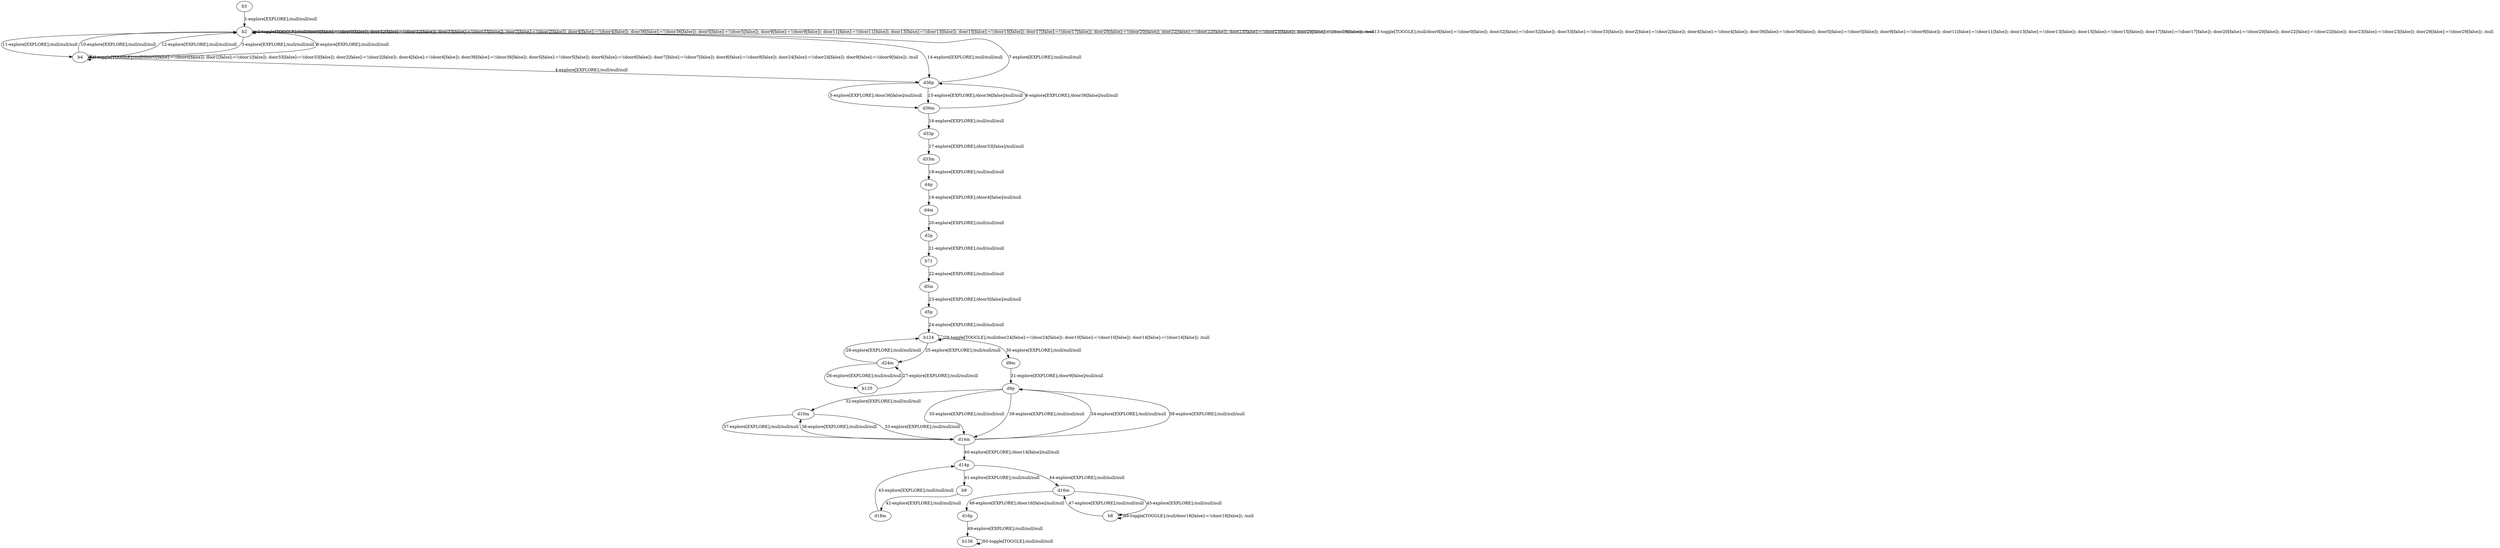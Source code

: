 # Total number of goals covered by this test: 1
# b138 --> b138

digraph g {
"b3" -> "b2" [label = "1-explore[EXPLORE];/null/null/null"];
"b2" -> "b2" [label = "2-toggle[TOGGLE];/null/door0[false]:=!(door0[false]); door32[false]:=!(door32[false]); door33[false]:=!(door33[false]); door2[false]:=!(door2[false]); door4[false]:=!(door4[false]); door36[false]:=!(door36[false]); door5[false]:=!(door5[false]); door9[false]:=!(door9[false]); door11[false]:=!(door11[false]); door13[false]:=!(door13[false]); door15[false]:=!(door15[false]); door17[false]:=!(door17[false]); door20[false]:=!(door20[false]); door22[false]:=!(door22[false]); door23[false]:=!(door23[false]); door29[false]:=!(door29[false]); /null"];
"b2" -> "b4" [label = "3-explore[EXPLORE];/null/null/null"];
"b4" -> "d36p" [label = "4-explore[EXPLORE];/null/null/null"];
"d36p" -> "d36m" [label = "5-explore[EXPLORE];/door36[false]/null/null"];
"d36m" -> "d36p" [label = "6-explore[EXPLORE];/door36[false]/null/null"];
"d36p" -> "b2" [label = "7-explore[EXPLORE];/null/null/null"];
"b2" -> "b4" [label = "8-explore[EXPLORE];/null/null/null"];
"b4" -> "b4" [label = "9-toggle[TOGGLE];/null/door0[false]:=!(door0[false]); door1[false]:=!(door1[false]); door33[false]:=!(door33[false]); door2[false]:=!(door2[false]); door4[false]:=!(door4[false]); door36[false]:=!(door36[false]); door5[false]:=!(door5[false]); door6[false]:=!(door6[false]); door7[false]:=!(door7[false]); door8[false]:=!(door8[false]); door24[false]:=!(door24[false]); door9[false]:=!(door9[false]); /null"];
"b4" -> "b2" [label = "10-explore[EXPLORE];/null/null/null"];
"b2" -> "b4" [label = "11-explore[EXPLORE];/null/null/null"];
"b4" -> "b2" [label = "12-explore[EXPLORE];/null/null/null"];
"b2" -> "b2" [label = "13-toggle[TOGGLE];/null/door0[false]:=!(door0[false]); door32[false]:=!(door32[false]); door33[false]:=!(door33[false]); door2[false]:=!(door2[false]); door4[false]:=!(door4[false]); door36[false]:=!(door36[false]); door5[false]:=!(door5[false]); door9[false]:=!(door9[false]); door11[false]:=!(door11[false]); door13[false]:=!(door13[false]); door15[false]:=!(door15[false]); door17[false]:=!(door17[false]); door20[false]:=!(door20[false]); door22[false]:=!(door22[false]); door23[false]:=!(door23[false]); door29[false]:=!(door29[false]); /null"];
"b2" -> "d36p" [label = "14-explore[EXPLORE];/null/null/null"];
"d36p" -> "d36m" [label = "15-explore[EXPLORE];/door36[false]/null/null"];
"d36m" -> "d33p" [label = "16-explore[EXPLORE];/null/null/null"];
"d33p" -> "d33m" [label = "17-explore[EXPLORE];/door33[false]/null/null"];
"d33m" -> "d4p" [label = "18-explore[EXPLORE];/null/null/null"];
"d4p" -> "d4m" [label = "19-explore[EXPLORE];/door4[false]/null/null"];
"d4m" -> "d2p" [label = "20-explore[EXPLORE];/null/null/null"];
"d2p" -> "b71" [label = "21-explore[EXPLORE];/null/null/null"];
"b71" -> "d5m" [label = "22-explore[EXPLORE];/null/null/null"];
"d5m" -> "d5p" [label = "23-explore[EXPLORE];/door5[false]/null/null"];
"d5p" -> "b124" [label = "24-explore[EXPLORE];/null/null/null"];
"b124" -> "d24m" [label = "25-explore[EXPLORE];/null/null/null"];
"d24m" -> "b125" [label = "26-explore[EXPLORE];/null/null/null"];
"b125" -> "d24m" [label = "27-explore[EXPLORE];/null/null/null"];
"d24m" -> "b124" [label = "28-explore[EXPLORE];/null/null/null"];
"b124" -> "b124" [label = "29-toggle[TOGGLE];/null/door24[false]:=!(door24[false]); door10[false]:=!(door10[false]); door14[false]:=!(door14[false]); /null"];
"b124" -> "d9m" [label = "30-explore[EXPLORE];/null/null/null"];
"d9m" -> "d9p" [label = "31-explore[EXPLORE];/door9[false]/null/null"];
"d9p" -> "d10m" [label = "32-explore[EXPLORE];/null/null/null"];
"d10m" -> "d14m" [label = "33-explore[EXPLORE];/null/null/null"];
"d14m" -> "d9p" [label = "34-explore[EXPLORE];/null/null/null"];
"d9p" -> "d14m" [label = "35-explore[EXPLORE];/null/null/null"];
"d14m" -> "d10m" [label = "36-explore[EXPLORE];/null/null/null"];
"d10m" -> "d14m" [label = "37-explore[EXPLORE];/null/null/null"];
"d14m" -> "d9p" [label = "38-explore[EXPLORE];/null/null/null"];
"d9p" -> "d14m" [label = "39-explore[EXPLORE];/null/null/null"];
"d14m" -> "d14p" [label = "40-explore[EXPLORE];/door14[false]/null/null"];
"d14p" -> "b9" [label = "41-explore[EXPLORE];/null/null/null"];
"b9" -> "d18m" [label = "42-explore[EXPLORE];/null/null/null"];
"d18m" -> "d14p" [label = "43-explore[EXPLORE];/null/null/null"];
"d14p" -> "d16m" [label = "44-explore[EXPLORE];/null/null/null"];
"d16m" -> "b8" [label = "45-explore[EXPLORE];/null/null/null"];
"b8" -> "b8" [label = "46-toggle[TOGGLE];/null/door16[false]:=!(door16[false]); /null"];
"b8" -> "d16m" [label = "47-explore[EXPLORE];/null/null/null"];
"d16m" -> "d16p" [label = "48-explore[EXPLORE];/door16[false]/null/null"];
"d16p" -> "b138" [label = "49-explore[EXPLORE];/null/null/null"];
"b138" -> "b138" [label = "50-toggle[TOGGLE];/null/null/null"];
}